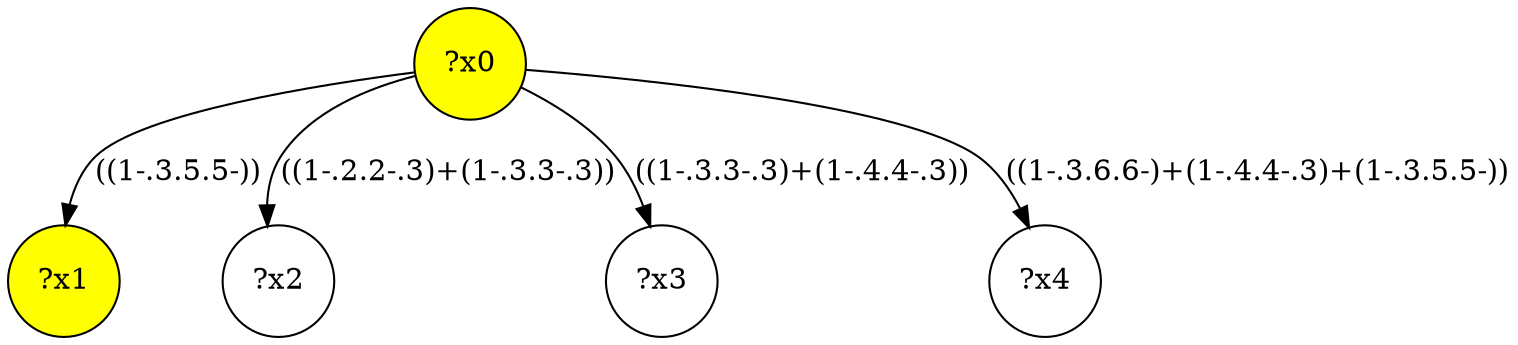 digraph g {
	x0 [fillcolor="yellow", style="filled," shape=circle, label="?x0"];
	x1 [fillcolor="yellow", style="filled," shape=circle, label="?x1"];
	x0 -> x1 [label="((1-.3.5.5-))"];
	x2 [shape=circle, label="?x2"];
	x0 -> x2 [label="((1-.2.2-.3)+(1-.3.3-.3))"];
	x3 [shape=circle, label="?x3"];
	x0 -> x3 [label="((1-.3.3-.3)+(1-.4.4-.3))"];
	x4 [shape=circle, label="?x4"];
	x0 -> x4 [label="((1-.3.6.6-)+(1-.4.4-.3)+(1-.3.5.5-))"];
}
